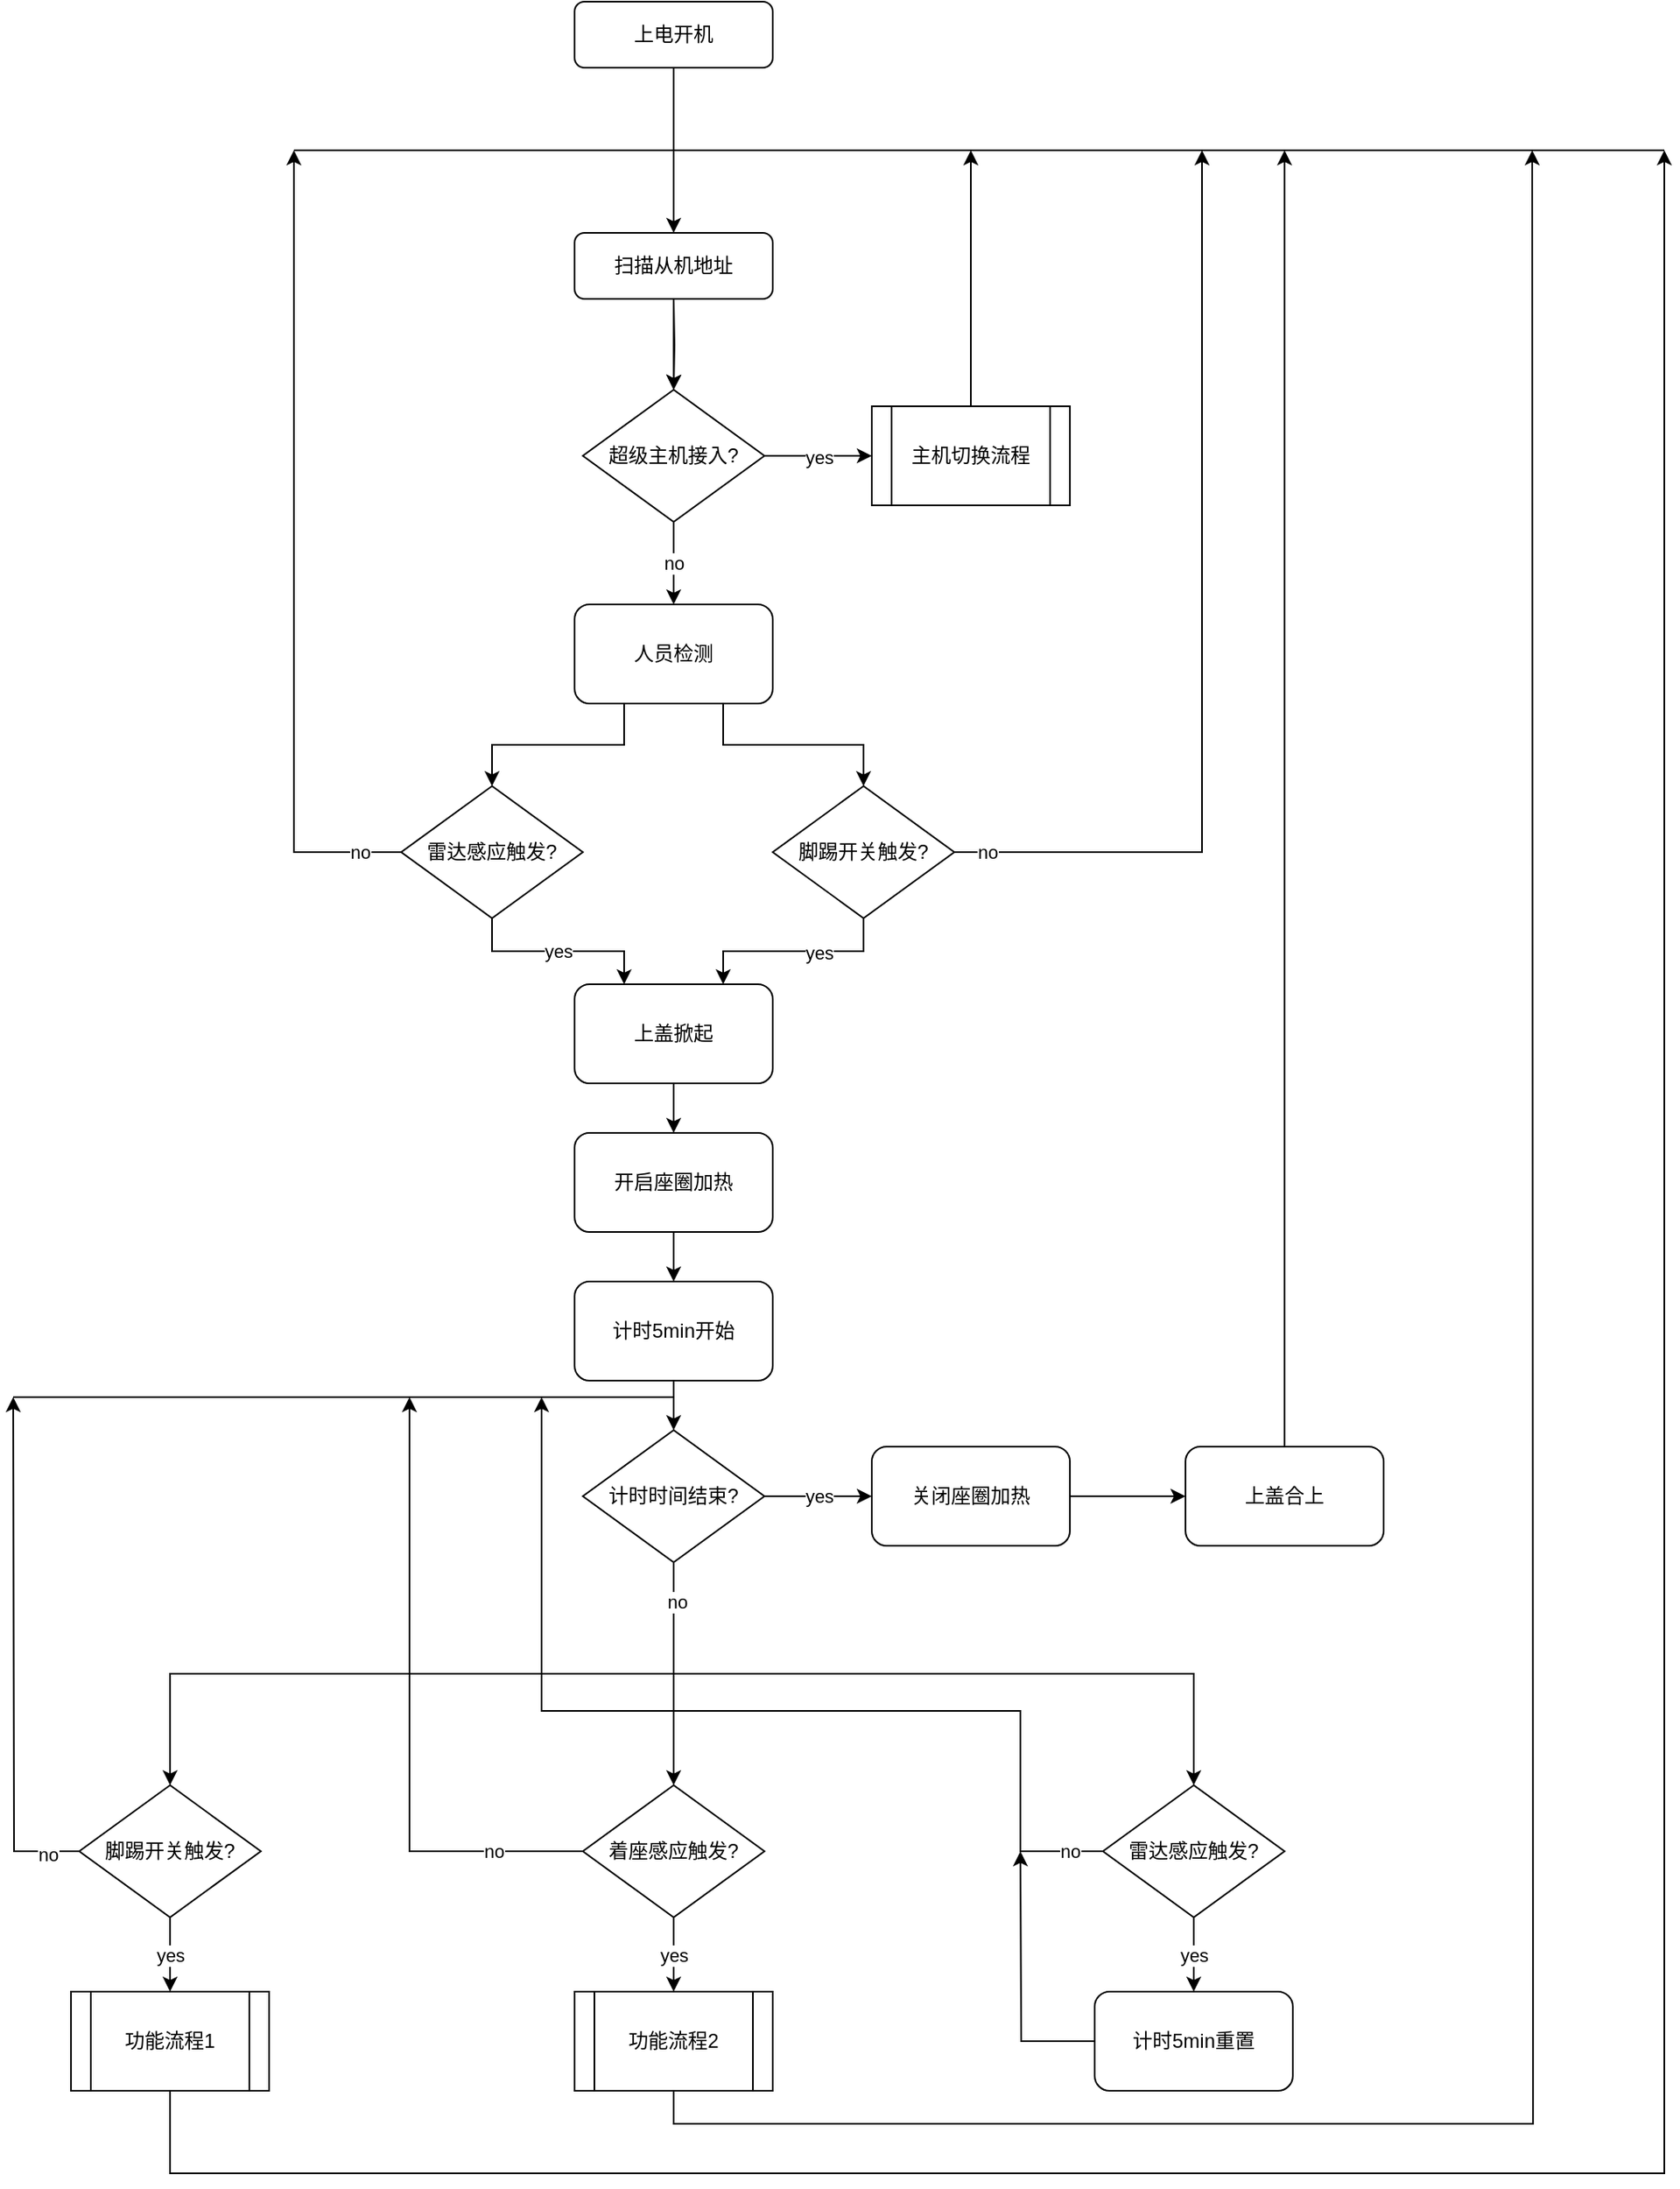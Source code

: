 <mxfile version="14.8.4" type="github">
  <diagram id="-GL9jUjGzBE2j5kcGxNG" name="Page-1">
    <mxGraphModel dx="2500" dy="2065" grid="1" gridSize="10" guides="1" tooltips="1" connect="1" arrows="1" fold="1" page="1" pageScale="1" pageWidth="827" pageHeight="1169" math="0" shadow="0">
      <root>
        <mxCell id="0" />
        <mxCell id="1" parent="0" />
        <mxCell id="ZCt8lKtkFsK1KPISfKjg-61" style="edgeStyle=orthogonalEdgeStyle;rounded=0;orthogonalLoop=1;jettySize=auto;html=1;entryX=0.5;entryY=0;entryDx=0;entryDy=0;" parent="1" target="ZCt8lKtkFsK1KPISfKjg-59" edge="1">
          <mxGeometry relative="1" as="geometry">
            <mxPoint x="-60" y="-520" as="sourcePoint" />
          </mxGeometry>
        </mxCell>
        <mxCell id="ZCt8lKtkFsK1KPISfKjg-70" style="edgeStyle=orthogonalEdgeStyle;rounded=0;orthogonalLoop=1;jettySize=auto;html=1;exitX=0.5;exitY=1;exitDx=0;exitDy=0;entryX=0.5;entryY=0;entryDx=0;entryDy=0;" parent="1" source="ZCt8lKtkFsK1KPISfKjg-1" target="ZCt8lKtkFsK1KPISfKjg-68" edge="1">
          <mxGeometry relative="1" as="geometry" />
        </mxCell>
        <mxCell id="ZCt8lKtkFsK1KPISfKjg-1" value="上电开机" style="rounded=1;whiteSpace=wrap;html=1;fontSize=12;glass=0;strokeWidth=1;shadow=0;" parent="1" vertex="1">
          <mxGeometry x="-120" y="-700" width="120" height="40" as="geometry" />
        </mxCell>
        <mxCell id="ZCt8lKtkFsK1KPISfKjg-7" style="edgeStyle=orthogonalEdgeStyle;rounded=0;orthogonalLoop=1;jettySize=auto;html=1;exitX=0.25;exitY=1;exitDx=0;exitDy=0;" parent="1" source="ZCt8lKtkFsK1KPISfKjg-2" target="ZCt8lKtkFsK1KPISfKjg-3" edge="1">
          <mxGeometry relative="1" as="geometry" />
        </mxCell>
        <mxCell id="ZCt8lKtkFsK1KPISfKjg-9" style="edgeStyle=orthogonalEdgeStyle;rounded=0;orthogonalLoop=1;jettySize=auto;html=1;exitX=0.75;exitY=1;exitDx=0;exitDy=0;entryX=0.5;entryY=0;entryDx=0;entryDy=0;" parent="1" source="ZCt8lKtkFsK1KPISfKjg-2" target="ZCt8lKtkFsK1KPISfKjg-4" edge="1">
          <mxGeometry relative="1" as="geometry" />
        </mxCell>
        <mxCell id="ZCt8lKtkFsK1KPISfKjg-2" value="人员检测" style="rounded=1;whiteSpace=wrap;html=1;flipH=1;flipV=0;" parent="1" vertex="1">
          <mxGeometry x="-120" y="-335" width="120" height="60" as="geometry" />
        </mxCell>
        <mxCell id="ZCt8lKtkFsK1KPISfKjg-11" value="no" style="edgeStyle=orthogonalEdgeStyle;rounded=0;orthogonalLoop=1;jettySize=auto;html=1;exitX=0;exitY=0.5;exitDx=0;exitDy=0;" parent="1" source="ZCt8lKtkFsK1KPISfKjg-3" edge="1">
          <mxGeometry x="-0.898" relative="1" as="geometry">
            <mxPoint x="-290" y="-610" as="targetPoint" />
            <Array as="points">
              <mxPoint x="-290" y="-185" />
              <mxPoint x="-290" y="-610" />
            </Array>
            <mxPoint as="offset" />
          </mxGeometry>
        </mxCell>
        <mxCell id="ZCt8lKtkFsK1KPISfKjg-13" value="yes" style="edgeStyle=orthogonalEdgeStyle;rounded=0;orthogonalLoop=1;jettySize=auto;html=1;exitX=0.5;exitY=1;exitDx=0;exitDy=0;entryX=0.25;entryY=0;entryDx=0;entryDy=0;" parent="1" source="ZCt8lKtkFsK1KPISfKjg-3" target="ZCt8lKtkFsK1KPISfKjg-10" edge="1">
          <mxGeometry relative="1" as="geometry" />
        </mxCell>
        <mxCell id="ZCt8lKtkFsK1KPISfKjg-3" value="雷达感应触发?" style="rhombus;whiteSpace=wrap;html=1;flipH=1;flipV=0;" parent="1" vertex="1">
          <mxGeometry x="-225" y="-225" width="110" height="80" as="geometry" />
        </mxCell>
        <mxCell id="ZCt8lKtkFsK1KPISfKjg-12" value="no" style="edgeStyle=orthogonalEdgeStyle;rounded=0;orthogonalLoop=1;jettySize=auto;html=1;exitX=1;exitY=0.5;exitDx=0;exitDy=0;" parent="1" source="ZCt8lKtkFsK1KPISfKjg-4" edge="1">
          <mxGeometry x="-0.931" relative="1" as="geometry">
            <mxPoint x="260" y="-610" as="targetPoint" />
            <Array as="points">
              <mxPoint x="260" y="-185" />
              <mxPoint x="260" y="-610" />
            </Array>
            <mxPoint as="offset" />
          </mxGeometry>
        </mxCell>
        <mxCell id="ZCt8lKtkFsK1KPISfKjg-14" style="edgeStyle=orthogonalEdgeStyle;rounded=0;orthogonalLoop=1;jettySize=auto;html=1;exitX=0.5;exitY=1;exitDx=0;exitDy=0;entryX=0.75;entryY=0;entryDx=0;entryDy=0;" parent="1" source="ZCt8lKtkFsK1KPISfKjg-4" target="ZCt8lKtkFsK1KPISfKjg-10" edge="1">
          <mxGeometry relative="1" as="geometry" />
        </mxCell>
        <mxCell id="ZCt8lKtkFsK1KPISfKjg-66" value="yes" style="edgeLabel;html=1;align=center;verticalAlign=middle;resizable=0;points=[];" parent="ZCt8lKtkFsK1KPISfKjg-14" vertex="1" connectable="0">
          <mxGeometry x="-0.248" y="1" relative="1" as="geometry">
            <mxPoint as="offset" />
          </mxGeometry>
        </mxCell>
        <mxCell id="ZCt8lKtkFsK1KPISfKjg-4" value="脚踢开关触发?" style="rhombus;whiteSpace=wrap;html=1;flipH=1;flipV=0;" parent="1" vertex="1">
          <mxGeometry y="-225" width="110" height="80" as="geometry" />
        </mxCell>
        <mxCell id="ZCt8lKtkFsK1KPISfKjg-16" style="edgeStyle=orthogonalEdgeStyle;rounded=0;orthogonalLoop=1;jettySize=auto;html=1;exitX=0.5;exitY=1;exitDx=0;exitDy=0;entryX=0.5;entryY=0;entryDx=0;entryDy=0;" parent="1" source="ZCt8lKtkFsK1KPISfKjg-10" target="ZCt8lKtkFsK1KPISfKjg-15" edge="1">
          <mxGeometry relative="1" as="geometry" />
        </mxCell>
        <mxCell id="ZCt8lKtkFsK1KPISfKjg-10" value="上盖掀起" style="rounded=1;whiteSpace=wrap;html=1;" parent="1" vertex="1">
          <mxGeometry x="-120" y="-105" width="120" height="60" as="geometry" />
        </mxCell>
        <mxCell id="ZCt8lKtkFsK1KPISfKjg-24" style="edgeStyle=orthogonalEdgeStyle;rounded=0;orthogonalLoop=1;jettySize=auto;html=1;exitX=0.5;exitY=1;exitDx=0;exitDy=0;entryX=0.5;entryY=0;entryDx=0;entryDy=0;" parent="1" source="ZCt8lKtkFsK1KPISfKjg-15" target="ZCt8lKtkFsK1KPISfKjg-23" edge="1">
          <mxGeometry relative="1" as="geometry" />
        </mxCell>
        <mxCell id="ZCt8lKtkFsK1KPISfKjg-15" value="开启座圈加热" style="rounded=1;whiteSpace=wrap;html=1;" parent="1" vertex="1">
          <mxGeometry x="-120" y="-15" width="120" height="60" as="geometry" />
        </mxCell>
        <mxCell id="ZCt8lKtkFsK1KPISfKjg-43" style="edgeStyle=orthogonalEdgeStyle;rounded=0;orthogonalLoop=1;jettySize=auto;html=1;exitX=0;exitY=0.5;exitDx=0;exitDy=0;" parent="1" source="ZCt8lKtkFsK1KPISfKjg-21" edge="1">
          <mxGeometry relative="1" as="geometry">
            <mxPoint x="-460" y="145" as="targetPoint" />
          </mxGeometry>
        </mxCell>
        <mxCell id="ZCt8lKtkFsK1KPISfKjg-49" value="no" style="edgeLabel;html=1;align=center;verticalAlign=middle;resizable=0;points=[];" parent="ZCt8lKtkFsK1KPISfKjg-43" vertex="1" connectable="0">
          <mxGeometry x="-0.219" y="1" relative="1" as="geometry">
            <mxPoint x="21" y="85" as="offset" />
          </mxGeometry>
        </mxCell>
        <mxCell id="ZCt8lKtkFsK1KPISfKjg-53" value="yes" style="edgeStyle=orthogonalEdgeStyle;rounded=0;orthogonalLoop=1;jettySize=auto;html=1;exitX=0.5;exitY=1;exitDx=0;exitDy=0;entryX=0.5;entryY=0;entryDx=0;entryDy=0;" parent="1" source="ZCt8lKtkFsK1KPISfKjg-21" target="ZCt8lKtkFsK1KPISfKjg-51" edge="1">
          <mxGeometry relative="1" as="geometry" />
        </mxCell>
        <mxCell id="ZCt8lKtkFsK1KPISfKjg-21" value="脚踢开关触发?" style="rhombus;whiteSpace=wrap;html=1;flipH=1;flipV=0;" parent="1" vertex="1">
          <mxGeometry x="-420" y="380" width="110" height="80" as="geometry" />
        </mxCell>
        <mxCell id="ZCt8lKtkFsK1KPISfKjg-41" value="no" style="edgeStyle=orthogonalEdgeStyle;rounded=0;orthogonalLoop=1;jettySize=auto;html=1;exitX=0;exitY=0.5;exitDx=0;exitDy=0;" parent="1" source="ZCt8lKtkFsK1KPISfKjg-22" edge="1">
          <mxGeometry x="-0.714" relative="1" as="geometry">
            <mxPoint x="-220" y="145" as="targetPoint" />
            <Array as="points">
              <mxPoint x="-220" y="420" />
            </Array>
            <mxPoint as="offset" />
          </mxGeometry>
        </mxCell>
        <mxCell id="ZCt8lKtkFsK1KPISfKjg-54" value="yes" style="edgeStyle=orthogonalEdgeStyle;rounded=0;orthogonalLoop=1;jettySize=auto;html=1;exitX=0.5;exitY=1;exitDx=0;exitDy=0;entryX=0.5;entryY=0;entryDx=0;entryDy=0;" parent="1" source="ZCt8lKtkFsK1KPISfKjg-22" target="ZCt8lKtkFsK1KPISfKjg-52" edge="1">
          <mxGeometry relative="1" as="geometry" />
        </mxCell>
        <mxCell id="ZCt8lKtkFsK1KPISfKjg-22" value="着座感应触发?" style="rhombus;whiteSpace=wrap;html=1;flipH=1;flipV=0;" parent="1" vertex="1">
          <mxGeometry x="-115" y="380" width="110" height="80" as="geometry" />
        </mxCell>
        <mxCell id="ZCt8lKtkFsK1KPISfKjg-27" style="edgeStyle=orthogonalEdgeStyle;rounded=0;orthogonalLoop=1;jettySize=auto;html=1;exitX=0.5;exitY=1;exitDx=0;exitDy=0;entryX=0.5;entryY=0;entryDx=0;entryDy=0;" parent="1" source="ZCt8lKtkFsK1KPISfKjg-23" target="ZCt8lKtkFsK1KPISfKjg-26" edge="1">
          <mxGeometry relative="1" as="geometry" />
        </mxCell>
        <mxCell id="ZCt8lKtkFsK1KPISfKjg-23" value="计时5min开始" style="rounded=1;whiteSpace=wrap;html=1;" parent="1" vertex="1">
          <mxGeometry x="-120" y="75" width="120" height="60" as="geometry" />
        </mxCell>
        <mxCell id="ZCt8lKtkFsK1KPISfKjg-42" value="no" style="edgeStyle=orthogonalEdgeStyle;rounded=0;orthogonalLoop=1;jettySize=auto;html=1;exitX=0;exitY=0.5;exitDx=0;exitDy=0;" parent="1" source="ZCt8lKtkFsK1KPISfKjg-25" edge="1">
          <mxGeometry x="-0.935" relative="1" as="geometry">
            <mxPoint x="-140" y="145" as="targetPoint" />
            <Array as="points">
              <mxPoint x="150" y="420" />
              <mxPoint x="150" y="335" />
              <mxPoint x="-140" y="335" />
            </Array>
            <mxPoint as="offset" />
          </mxGeometry>
        </mxCell>
        <mxCell id="ZCt8lKtkFsK1KPISfKjg-47" value="yes" style="edgeStyle=orthogonalEdgeStyle;rounded=0;orthogonalLoop=1;jettySize=auto;html=1;exitX=0.5;exitY=1;exitDx=0;exitDy=0;entryX=0.5;entryY=0;entryDx=0;entryDy=0;" parent="1" source="ZCt8lKtkFsK1KPISfKjg-25" target="ZCt8lKtkFsK1KPISfKjg-46" edge="1">
          <mxGeometry relative="1" as="geometry" />
        </mxCell>
        <mxCell id="ZCt8lKtkFsK1KPISfKjg-25" value="雷达感应触发?" style="rhombus;whiteSpace=wrap;html=1;flipH=1;flipV=0;" parent="1" vertex="1">
          <mxGeometry x="200" y="380" width="110" height="80" as="geometry" />
        </mxCell>
        <mxCell id="ZCt8lKtkFsK1KPISfKjg-29" value="yes" style="edgeStyle=orthogonalEdgeStyle;rounded=0;orthogonalLoop=1;jettySize=auto;html=1;exitX=1;exitY=0.5;exitDx=0;exitDy=0;entryX=0;entryY=0.5;entryDx=0;entryDy=0;" parent="1" source="ZCt8lKtkFsK1KPISfKjg-26" target="ZCt8lKtkFsK1KPISfKjg-28" edge="1">
          <mxGeometry relative="1" as="geometry" />
        </mxCell>
        <mxCell id="ZCt8lKtkFsK1KPISfKjg-33" style="edgeStyle=orthogonalEdgeStyle;rounded=0;orthogonalLoop=1;jettySize=auto;html=1;exitX=0.5;exitY=1;exitDx=0;exitDy=0;entryX=0.5;entryY=0;entryDx=0;entryDy=0;" parent="1" source="ZCt8lKtkFsK1KPISfKjg-26" target="ZCt8lKtkFsK1KPISfKjg-22" edge="1">
          <mxGeometry relative="1" as="geometry" />
        </mxCell>
        <mxCell id="ZCt8lKtkFsK1KPISfKjg-35" style="edgeStyle=orthogonalEdgeStyle;rounded=0;orthogonalLoop=1;jettySize=auto;html=1;exitX=0.5;exitY=1;exitDx=0;exitDy=0;entryX=0.5;entryY=0;entryDx=0;entryDy=0;" parent="1" source="ZCt8lKtkFsK1KPISfKjg-26" target="ZCt8lKtkFsK1KPISfKjg-21" edge="1">
          <mxGeometry relative="1" as="geometry" />
        </mxCell>
        <mxCell id="ZCt8lKtkFsK1KPISfKjg-36" style="edgeStyle=orthogonalEdgeStyle;rounded=0;orthogonalLoop=1;jettySize=auto;html=1;exitX=0.5;exitY=1;exitDx=0;exitDy=0;" parent="1" source="ZCt8lKtkFsK1KPISfKjg-26" target="ZCt8lKtkFsK1KPISfKjg-25" edge="1">
          <mxGeometry relative="1" as="geometry" />
        </mxCell>
        <mxCell id="ZCt8lKtkFsK1KPISfKjg-37" value="no" style="edgeLabel;html=1;align=center;verticalAlign=middle;resizable=0;points=[];" parent="ZCt8lKtkFsK1KPISfKjg-36" vertex="1" connectable="0">
          <mxGeometry x="-0.894" y="2" relative="1" as="geometry">
            <mxPoint as="offset" />
          </mxGeometry>
        </mxCell>
        <mxCell id="ZCt8lKtkFsK1KPISfKjg-26" value="计时时间结束?" style="rhombus;whiteSpace=wrap;html=1;flipH=1;flipV=0;" parent="1" vertex="1">
          <mxGeometry x="-115" y="165" width="110" height="80" as="geometry" />
        </mxCell>
        <mxCell id="ZCt8lKtkFsK1KPISfKjg-31" style="edgeStyle=orthogonalEdgeStyle;rounded=0;orthogonalLoop=1;jettySize=auto;html=1;exitX=1;exitY=0.5;exitDx=0;exitDy=0;entryX=0;entryY=0.5;entryDx=0;entryDy=0;" parent="1" source="ZCt8lKtkFsK1KPISfKjg-28" target="ZCt8lKtkFsK1KPISfKjg-30" edge="1">
          <mxGeometry relative="1" as="geometry" />
        </mxCell>
        <mxCell id="ZCt8lKtkFsK1KPISfKjg-28" value="关闭座圈加热" style="rounded=1;whiteSpace=wrap;html=1;" parent="1" vertex="1">
          <mxGeometry x="60" y="175" width="120" height="60" as="geometry" />
        </mxCell>
        <mxCell id="ZCt8lKtkFsK1KPISfKjg-58" style="edgeStyle=orthogonalEdgeStyle;rounded=0;orthogonalLoop=1;jettySize=auto;html=1;exitX=0.5;exitY=0;exitDx=0;exitDy=0;" parent="1" source="ZCt8lKtkFsK1KPISfKjg-30" edge="1">
          <mxGeometry relative="1" as="geometry">
            <mxPoint x="310" y="-610" as="targetPoint" />
          </mxGeometry>
        </mxCell>
        <mxCell id="ZCt8lKtkFsK1KPISfKjg-30" value="上盖合上" style="rounded=1;whiteSpace=wrap;html=1;" parent="1" vertex="1">
          <mxGeometry x="250" y="175" width="120" height="60" as="geometry" />
        </mxCell>
        <mxCell id="ZCt8lKtkFsK1KPISfKjg-45" value="" style="endArrow=none;html=1;" parent="1" edge="1">
          <mxGeometry width="50" height="50" relative="1" as="geometry">
            <mxPoint x="-460" y="145" as="sourcePoint" />
            <mxPoint x="-60" y="145" as="targetPoint" />
          </mxGeometry>
        </mxCell>
        <mxCell id="ZCt8lKtkFsK1KPISfKjg-65" style="edgeStyle=orthogonalEdgeStyle;rounded=0;orthogonalLoop=1;jettySize=auto;html=1;exitX=0;exitY=0.5;exitDx=0;exitDy=0;" parent="1" source="ZCt8lKtkFsK1KPISfKjg-46" edge="1">
          <mxGeometry relative="1" as="geometry">
            <mxPoint x="150" y="420" as="targetPoint" />
          </mxGeometry>
        </mxCell>
        <mxCell id="ZCt8lKtkFsK1KPISfKjg-46" value="计时5min重置" style="rounded=1;whiteSpace=wrap;html=1;" parent="1" vertex="1">
          <mxGeometry x="195" y="505" width="120" height="60" as="geometry" />
        </mxCell>
        <mxCell id="ZCt8lKtkFsK1KPISfKjg-56" style="edgeStyle=orthogonalEdgeStyle;rounded=0;orthogonalLoop=1;jettySize=auto;html=1;exitX=0.5;exitY=1;exitDx=0;exitDy=0;" parent="1" source="ZCt8lKtkFsK1KPISfKjg-51" edge="1">
          <mxGeometry relative="1" as="geometry">
            <mxPoint x="540" y="-610" as="targetPoint" />
            <Array as="points">
              <mxPoint x="-365" y="615" />
              <mxPoint x="540" y="615" />
            </Array>
          </mxGeometry>
        </mxCell>
        <mxCell id="ZCt8lKtkFsK1KPISfKjg-51" value="功能流程1" style="shape=process;whiteSpace=wrap;html=1;backgroundOutline=1;" parent="1" vertex="1">
          <mxGeometry x="-425" y="505" width="120" height="60" as="geometry" />
        </mxCell>
        <mxCell id="ZCt8lKtkFsK1KPISfKjg-55" style="edgeStyle=orthogonalEdgeStyle;rounded=0;orthogonalLoop=1;jettySize=auto;html=1;exitX=0.5;exitY=1;exitDx=0;exitDy=0;" parent="1" source="ZCt8lKtkFsK1KPISfKjg-52" edge="1">
          <mxGeometry relative="1" as="geometry">
            <mxPoint x="460" y="-610" as="targetPoint" />
          </mxGeometry>
        </mxCell>
        <mxCell id="ZCt8lKtkFsK1KPISfKjg-52" value="功能流程2" style="shape=process;whiteSpace=wrap;html=1;backgroundOutline=1;" parent="1" vertex="1">
          <mxGeometry x="-120" y="505" width="120" height="60" as="geometry" />
        </mxCell>
        <mxCell id="ZCt8lKtkFsK1KPISfKjg-57" value="" style="endArrow=none;html=1;" parent="1" edge="1">
          <mxGeometry width="50" height="50" relative="1" as="geometry">
            <mxPoint x="-290" y="-610" as="sourcePoint" />
            <mxPoint x="540" y="-610" as="targetPoint" />
          </mxGeometry>
        </mxCell>
        <mxCell id="ZCt8lKtkFsK1KPISfKjg-60" value="no" style="edgeStyle=orthogonalEdgeStyle;rounded=0;orthogonalLoop=1;jettySize=auto;html=1;exitX=0.5;exitY=1;exitDx=0;exitDy=0;entryX=0.5;entryY=0;entryDx=0;entryDy=0;" parent="1" source="ZCt8lKtkFsK1KPISfKjg-59" target="ZCt8lKtkFsK1KPISfKjg-2" edge="1">
          <mxGeometry relative="1" as="geometry" />
        </mxCell>
        <mxCell id="ZCt8lKtkFsK1KPISfKjg-62" value="yes" style="edgeStyle=orthogonalEdgeStyle;rounded=0;orthogonalLoop=1;jettySize=auto;html=1;exitX=1;exitY=0.5;exitDx=0;exitDy=0;" parent="1" source="ZCt8lKtkFsK1KPISfKjg-59" edge="1">
          <mxGeometry relative="1" as="geometry">
            <mxPoint x="60" y="-425" as="targetPoint" />
          </mxGeometry>
        </mxCell>
        <mxCell id="ZCt8lKtkFsK1KPISfKjg-59" value="超级主机接入?" style="rhombus;whiteSpace=wrap;html=1;flipH=1;flipV=0;" parent="1" vertex="1">
          <mxGeometry x="-115" y="-465" width="110" height="80" as="geometry" />
        </mxCell>
        <mxCell id="ZCt8lKtkFsK1KPISfKjg-67" style="edgeStyle=orthogonalEdgeStyle;rounded=0;orthogonalLoop=1;jettySize=auto;html=1;exitX=0.5;exitY=0;exitDx=0;exitDy=0;" parent="1" source="ZCt8lKtkFsK1KPISfKjg-63" edge="1">
          <mxGeometry relative="1" as="geometry">
            <mxPoint x="120" y="-610" as="targetPoint" />
          </mxGeometry>
        </mxCell>
        <mxCell id="ZCt8lKtkFsK1KPISfKjg-63" value="主机切换流程" style="shape=process;whiteSpace=wrap;html=1;backgroundOutline=1;" parent="1" vertex="1">
          <mxGeometry x="60" y="-455" width="120" height="60" as="geometry" />
        </mxCell>
        <mxCell id="ZCt8lKtkFsK1KPISfKjg-69" style="edgeStyle=orthogonalEdgeStyle;rounded=0;orthogonalLoop=1;jettySize=auto;html=1;exitX=0.5;exitY=1;exitDx=0;exitDy=0;entryX=0.5;entryY=0;entryDx=0;entryDy=0;" parent="1" source="ZCt8lKtkFsK1KPISfKjg-68" target="ZCt8lKtkFsK1KPISfKjg-59" edge="1">
          <mxGeometry relative="1" as="geometry" />
        </mxCell>
        <mxCell id="ZCt8lKtkFsK1KPISfKjg-68" value="扫描从机地址" style="rounded=1;whiteSpace=wrap;html=1;fontSize=12;glass=0;strokeWidth=1;shadow=0;" parent="1" vertex="1">
          <mxGeometry x="-120" y="-560" width="120" height="40" as="geometry" />
        </mxCell>
      </root>
    </mxGraphModel>
  </diagram>
</mxfile>
